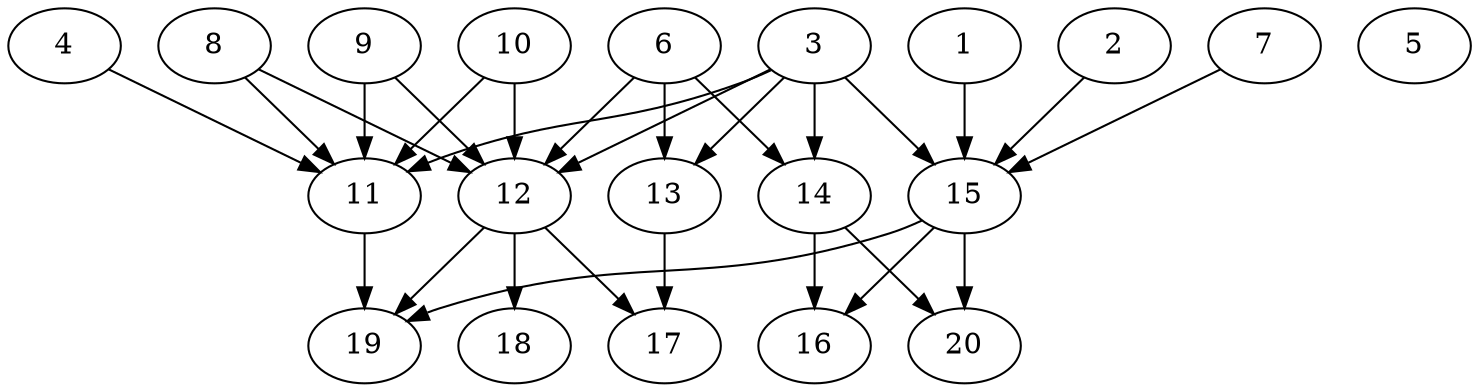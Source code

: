 // DAG automatically generated by daggen at Wed Jul 24 21:26:16 2019
// ./daggen --dot -n 20 --ccr 0.5 --fat 0.8 --regular 0.5 --density 0.5 --mindata 5242880 --maxdata 52428800 
digraph G {
  1 [size="65755136", alpha="0.07", expect_size="32877568"] 
  1 -> 15 [size ="32877568"]
  2 [size="69685248", alpha="0.15", expect_size="34842624"] 
  2 -> 15 [size ="34842624"]
  3 [size="45076480", alpha="0.19", expect_size="22538240"] 
  3 -> 11 [size ="22538240"]
  3 -> 12 [size ="22538240"]
  3 -> 13 [size ="22538240"]
  3 -> 14 [size ="22538240"]
  3 -> 15 [size ="22538240"]
  4 [size="45924352", alpha="0.08", expect_size="22962176"] 
  4 -> 11 [size ="22962176"]
  5 [size="60993536", alpha="0.00", expect_size="30496768"] 
  6 [size="58650624", alpha="0.01", expect_size="29325312"] 
  6 -> 12 [size ="29325312"]
  6 -> 13 [size ="29325312"]
  6 -> 14 [size ="29325312"]
  7 [size="25851904", alpha="0.10", expect_size="12925952"] 
  7 -> 15 [size ="12925952"]
  8 [size="23375872", alpha="0.04", expect_size="11687936"] 
  8 -> 11 [size ="11687936"]
  8 -> 12 [size ="11687936"]
  9 [size="59475968", alpha="0.16", expect_size="29737984"] 
  9 -> 11 [size ="29737984"]
  9 -> 12 [size ="29737984"]
  10 [size="52029440", alpha="0.16", expect_size="26014720"] 
  10 -> 11 [size ="26014720"]
  10 -> 12 [size ="26014720"]
  11 [size="16058368", alpha="0.17", expect_size="8029184"] 
  11 -> 19 [size ="8029184"]
  12 [size="47544320", alpha="0.01", expect_size="23772160"] 
  12 -> 17 [size ="23772160"]
  12 -> 18 [size ="23772160"]
  12 -> 19 [size ="23772160"]
  13 [size="23975936", alpha="0.02", expect_size="11987968"] 
  13 -> 17 [size ="11987968"]
  14 [size="18434048", alpha="0.13", expect_size="9217024"] 
  14 -> 16 [size ="9217024"]
  14 -> 20 [size ="9217024"]
  15 [size="57096192", alpha="0.05", expect_size="28548096"] 
  15 -> 16 [size ="28548096"]
  15 -> 19 [size ="28548096"]
  15 -> 20 [size ="28548096"]
  16 [size="57303040", alpha="0.00", expect_size="28651520"] 
  17 [size="64243712", alpha="0.15", expect_size="32121856"] 
  18 [size="15396864", alpha="0.11", expect_size="7698432"] 
  19 [size="35696640", alpha="0.10", expect_size="17848320"] 
  20 [size="14501888", alpha="0.19", expect_size="7250944"] 
}
